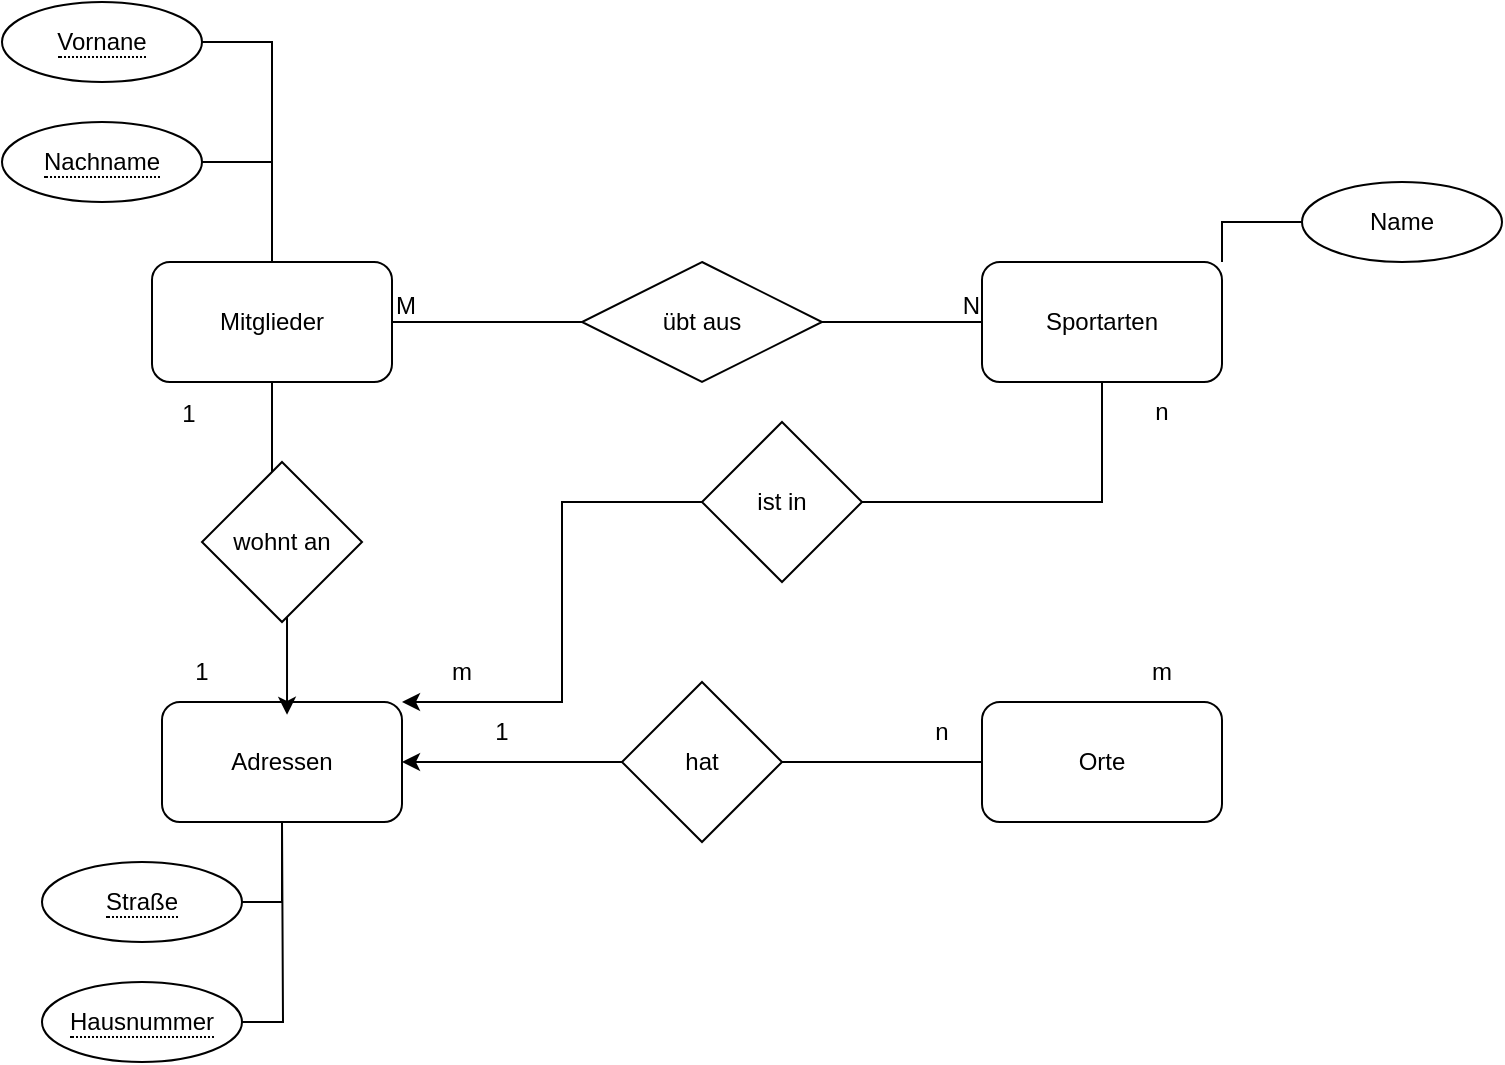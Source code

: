 <mxfile version="24.7.17">
  <diagram id="R2lEEEUBdFMjLlhIrx00" name="Page-1">
    <mxGraphModel dx="1222" dy="757" grid="1" gridSize="10" guides="1" tooltips="1" connect="1" arrows="1" fold="1" page="1" pageScale="1" pageWidth="1169" pageHeight="827" math="0" shadow="0" extFonts="Permanent Marker^https://fonts.googleapis.com/css?family=Permanent+Marker">
      <root>
        <mxCell id="0" />
        <mxCell id="1" parent="0" />
        <mxCell id="o--ha3YtrCNM1a4CYHyR-22" value="Mitglieder" style="rounded=1;whiteSpace=wrap;html=1;" vertex="1" parent="1">
          <mxGeometry x="273" y="278" width="120" height="60" as="geometry" />
        </mxCell>
        <mxCell id="o--ha3YtrCNM1a4CYHyR-23" value="Sportarten" style="rounded=1;whiteSpace=wrap;html=1;" vertex="1" parent="1">
          <mxGeometry x="688" y="278" width="120" height="60" as="geometry" />
        </mxCell>
        <mxCell id="o--ha3YtrCNM1a4CYHyR-28" style="edgeStyle=orthogonalEdgeStyle;rounded=0;orthogonalLoop=1;jettySize=auto;html=1;exitX=0;exitY=0.5;exitDx=0;exitDy=0;entryX=1;entryY=0.5;entryDx=0;entryDy=0;" edge="1" parent="1" source="o--ha3YtrCNM1a4CYHyR-24" target="o--ha3YtrCNM1a4CYHyR-25">
          <mxGeometry relative="1" as="geometry" />
        </mxCell>
        <mxCell id="o--ha3YtrCNM1a4CYHyR-24" value="Orte" style="rounded=1;whiteSpace=wrap;html=1;" vertex="1" parent="1">
          <mxGeometry x="688" y="498" width="120" height="60" as="geometry" />
        </mxCell>
        <mxCell id="o--ha3YtrCNM1a4CYHyR-25" value="Adressen" style="rounded=1;whiteSpace=wrap;html=1;" vertex="1" parent="1">
          <mxGeometry x="278" y="498" width="120" height="60" as="geometry" />
        </mxCell>
        <mxCell id="o--ha3YtrCNM1a4CYHyR-37" value="hat" style="rhombus;whiteSpace=wrap;html=1;" vertex="1" parent="1">
          <mxGeometry x="508" y="488" width="80" height="80" as="geometry" />
        </mxCell>
        <mxCell id="o--ha3YtrCNM1a4CYHyR-55" style="edgeStyle=orthogonalEdgeStyle;rounded=0;orthogonalLoop=1;jettySize=auto;html=1;exitX=0;exitY=0;exitDx=0;exitDy=0;entryX=1;entryY=0;entryDx=0;entryDy=0;" edge="1" parent="1" source="o--ha3YtrCNM1a4CYHyR-48" target="o--ha3YtrCNM1a4CYHyR-25">
          <mxGeometry relative="1" as="geometry">
            <Array as="points">
              <mxPoint x="748" y="398" />
              <mxPoint x="478" y="398" />
              <mxPoint x="478" y="498" />
            </Array>
          </mxGeometry>
        </mxCell>
        <mxCell id="o--ha3YtrCNM1a4CYHyR-48" value="n" style="text;html=1;align=center;verticalAlign=middle;whiteSpace=wrap;rounded=0;" vertex="1" parent="1">
          <mxGeometry x="748" y="338" width="60" height="30" as="geometry" />
        </mxCell>
        <mxCell id="o--ha3YtrCNM1a4CYHyR-49" value="m" style="text;html=1;align=center;verticalAlign=middle;whiteSpace=wrap;rounded=0;" vertex="1" parent="1">
          <mxGeometry x="763" y="468" width="30" height="30" as="geometry" />
        </mxCell>
        <mxCell id="o--ha3YtrCNM1a4CYHyR-50" value="n" style="text;html=1;align=center;verticalAlign=middle;whiteSpace=wrap;rounded=0;" vertex="1" parent="1">
          <mxGeometry x="638" y="498" width="60" height="30" as="geometry" />
        </mxCell>
        <mxCell id="o--ha3YtrCNM1a4CYHyR-51" value="1" style="text;html=1;align=center;verticalAlign=middle;whiteSpace=wrap;rounded=0;" vertex="1" parent="1">
          <mxGeometry x="418" y="498" width="60" height="30" as="geometry" />
        </mxCell>
        <mxCell id="o--ha3YtrCNM1a4CYHyR-36" value="ist in" style="rhombus;whiteSpace=wrap;html=1;" vertex="1" parent="1">
          <mxGeometry x="548" y="358" width="80" height="80" as="geometry" />
        </mxCell>
        <mxCell id="o--ha3YtrCNM1a4CYHyR-56" value="m" style="text;html=1;align=center;verticalAlign=middle;whiteSpace=wrap;rounded=0;" vertex="1" parent="1">
          <mxGeometry x="398" y="468" width="60" height="30" as="geometry" />
        </mxCell>
        <mxCell id="o--ha3YtrCNM1a4CYHyR-58" value="1" style="text;html=1;align=center;verticalAlign=middle;whiteSpace=wrap;rounded=0;" vertex="1" parent="1">
          <mxGeometry x="275" y="339" width="33" height="30" as="geometry" />
        </mxCell>
        <mxCell id="o--ha3YtrCNM1a4CYHyR-59" value="1" style="text;html=1;align=center;verticalAlign=middle;whiteSpace=wrap;rounded=0;" vertex="1" parent="1">
          <mxGeometry x="278" y="468" width="40" height="30" as="geometry" />
        </mxCell>
        <mxCell id="o--ha3YtrCNM1a4CYHyR-62" style="edgeStyle=orthogonalEdgeStyle;rounded=0;orthogonalLoop=1;jettySize=auto;html=1;exitX=0.5;exitY=1;exitDx=0;exitDy=0;entryX=0.521;entryY=0.107;entryDx=0;entryDy=0;entryPerimeter=0;" edge="1" parent="1" source="o--ha3YtrCNM1a4CYHyR-22" target="o--ha3YtrCNM1a4CYHyR-25">
          <mxGeometry relative="1" as="geometry" />
        </mxCell>
        <mxCell id="o--ha3YtrCNM1a4CYHyR-52" value="wohnt an" style="rhombus;whiteSpace=wrap;html=1;" vertex="1" parent="1">
          <mxGeometry x="298" y="378" width="80" height="80" as="geometry" />
        </mxCell>
        <mxCell id="o--ha3YtrCNM1a4CYHyR-77" style="edgeStyle=orthogonalEdgeStyle;rounded=0;orthogonalLoop=1;jettySize=auto;html=1;exitX=1;exitY=0.5;exitDx=0;exitDy=0;entryX=0.5;entryY=0;entryDx=0;entryDy=0;endArrow=none;endFill=0;" edge="1" parent="1" source="o--ha3YtrCNM1a4CYHyR-75" target="o--ha3YtrCNM1a4CYHyR-22">
          <mxGeometry relative="1" as="geometry">
            <Array as="points">
              <mxPoint x="333" y="168" />
            </Array>
          </mxGeometry>
        </mxCell>
        <mxCell id="o--ha3YtrCNM1a4CYHyR-75" value="&lt;span style=&quot;border-bottom: 1px dotted&quot;&gt;Vornane&lt;/span&gt;" style="ellipse;whiteSpace=wrap;html=1;align=center;" vertex="1" parent="1">
          <mxGeometry x="198" y="148" width="100" height="40" as="geometry" />
        </mxCell>
        <mxCell id="o--ha3YtrCNM1a4CYHyR-78" style="edgeStyle=orthogonalEdgeStyle;rounded=0;orthogonalLoop=1;jettySize=auto;html=1;exitX=1;exitY=0.5;exitDx=0;exitDy=0;endArrow=none;endFill=0;entryX=0.5;entryY=0;entryDx=0;entryDy=0;" edge="1" parent="1" source="o--ha3YtrCNM1a4CYHyR-76" target="o--ha3YtrCNM1a4CYHyR-22">
          <mxGeometry relative="1" as="geometry">
            <mxPoint x="328" y="278.0" as="targetPoint" />
            <Array as="points">
              <mxPoint x="333" y="228" />
            </Array>
          </mxGeometry>
        </mxCell>
        <mxCell id="o--ha3YtrCNM1a4CYHyR-76" value="&lt;span style=&quot;border-bottom: 1px dotted&quot;&gt;Nachname&lt;/span&gt;" style="ellipse;whiteSpace=wrap;html=1;align=center;" vertex="1" parent="1">
          <mxGeometry x="198" y="208" width="100" height="40" as="geometry" />
        </mxCell>
        <mxCell id="o--ha3YtrCNM1a4CYHyR-80" style="edgeStyle=orthogonalEdgeStyle;rounded=0;orthogonalLoop=1;jettySize=auto;html=1;exitX=0;exitY=0.5;exitDx=0;exitDy=0;entryX=1;entryY=0;entryDx=0;entryDy=0;endArrow=none;endFill=0;" edge="1" parent="1" source="o--ha3YtrCNM1a4CYHyR-79" target="o--ha3YtrCNM1a4CYHyR-23">
          <mxGeometry relative="1" as="geometry" />
        </mxCell>
        <mxCell id="o--ha3YtrCNM1a4CYHyR-79" value="Name" style="ellipse;whiteSpace=wrap;html=1;align=center;" vertex="1" parent="1">
          <mxGeometry x="848" y="238" width="100" height="40" as="geometry" />
        </mxCell>
        <mxCell id="o--ha3YtrCNM1a4CYHyR-83" style="edgeStyle=orthogonalEdgeStyle;rounded=0;orthogonalLoop=1;jettySize=auto;html=1;exitX=1;exitY=0.5;exitDx=0;exitDy=0;entryX=0.5;entryY=1;entryDx=0;entryDy=0;endArrow=none;endFill=0;" edge="1" parent="1" source="o--ha3YtrCNM1a4CYHyR-81" target="o--ha3YtrCNM1a4CYHyR-25">
          <mxGeometry relative="1" as="geometry">
            <Array as="points">
              <mxPoint x="338" y="598" />
            </Array>
          </mxGeometry>
        </mxCell>
        <mxCell id="o--ha3YtrCNM1a4CYHyR-81" value="&lt;span style=&quot;border-bottom: 1px dotted&quot;&gt;Straße&lt;/span&gt;" style="ellipse;whiteSpace=wrap;html=1;align=center;" vertex="1" parent="1">
          <mxGeometry x="218" y="578" width="100" height="40" as="geometry" />
        </mxCell>
        <mxCell id="o--ha3YtrCNM1a4CYHyR-84" style="edgeStyle=orthogonalEdgeStyle;rounded=0;orthogonalLoop=1;jettySize=auto;html=1;exitX=1;exitY=0.5;exitDx=0;exitDy=0;endArrow=none;endFill=0;" edge="1" parent="1" source="o--ha3YtrCNM1a4CYHyR-82">
          <mxGeometry relative="1" as="geometry">
            <mxPoint x="338" y="558" as="targetPoint" />
          </mxGeometry>
        </mxCell>
        <mxCell id="o--ha3YtrCNM1a4CYHyR-82" value="&lt;span style=&quot;border-bottom: 1px dotted&quot;&gt;Hausnummer&lt;/span&gt;" style="ellipse;whiteSpace=wrap;html=1;align=center;" vertex="1" parent="1">
          <mxGeometry x="218" y="638" width="100" height="40" as="geometry" />
        </mxCell>
        <mxCell id="o--ha3YtrCNM1a4CYHyR-85" value="" style="endArrow=none;html=1;rounded=0;exitX=1;exitY=0.5;exitDx=0;exitDy=0;entryX=0;entryY=0.5;entryDx=0;entryDy=0;" edge="1" parent="1" source="o--ha3YtrCNM1a4CYHyR-91" target="o--ha3YtrCNM1a4CYHyR-23">
          <mxGeometry relative="1" as="geometry">
            <mxPoint x="460" y="230" as="sourcePoint" />
            <mxPoint x="600" y="340" as="targetPoint" />
          </mxGeometry>
        </mxCell>
        <mxCell id="o--ha3YtrCNM1a4CYHyR-87" value="N" style="resizable=0;html=1;whiteSpace=wrap;align=right;verticalAlign=bottom;" connectable="0" vertex="1" parent="o--ha3YtrCNM1a4CYHyR-85">
          <mxGeometry x="1" relative="1" as="geometry" />
        </mxCell>
        <mxCell id="o--ha3YtrCNM1a4CYHyR-88" value="" style="endArrow=none;html=1;rounded=0;exitX=1;exitY=0.5;exitDx=0;exitDy=0;entryX=0;entryY=0.5;entryDx=0;entryDy=0;" edge="1" parent="1" source="o--ha3YtrCNM1a4CYHyR-22" target="o--ha3YtrCNM1a4CYHyR-91">
          <mxGeometry relative="1" as="geometry">
            <mxPoint x="393" y="308" as="sourcePoint" />
            <mxPoint x="688" y="308" as="targetPoint" />
          </mxGeometry>
        </mxCell>
        <mxCell id="o--ha3YtrCNM1a4CYHyR-89" value="M" style="resizable=0;html=1;whiteSpace=wrap;align=left;verticalAlign=bottom;" connectable="0" vertex="1" parent="o--ha3YtrCNM1a4CYHyR-88">
          <mxGeometry x="-1" relative="1" as="geometry" />
        </mxCell>
        <mxCell id="o--ha3YtrCNM1a4CYHyR-91" value="übt aus" style="shape=rhombus;perimeter=rhombusPerimeter;whiteSpace=wrap;html=1;align=center;" vertex="1" parent="1">
          <mxGeometry x="488" y="278" width="120" height="60" as="geometry" />
        </mxCell>
      </root>
    </mxGraphModel>
  </diagram>
</mxfile>
